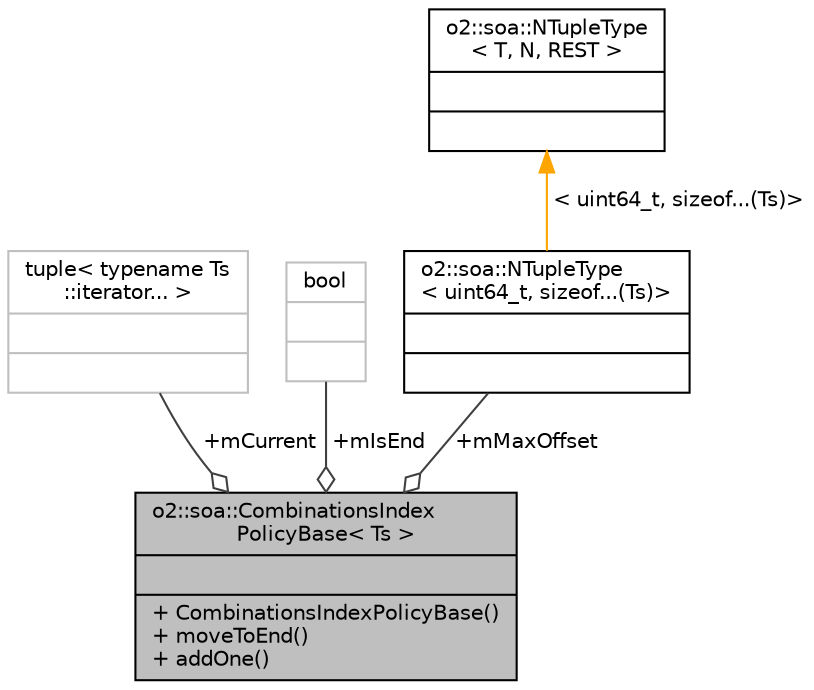 digraph "o2::soa::CombinationsIndexPolicyBase&lt; Ts &gt;"
{
 // INTERACTIVE_SVG=YES
  bgcolor="transparent";
  edge [fontname="Helvetica",fontsize="10",labelfontname="Helvetica",labelfontsize="10"];
  node [fontname="Helvetica",fontsize="10",shape=record];
  Node16 [label="{o2::soa::CombinationsIndex\lPolicyBase\< Ts \>\n||+ CombinationsIndexPolicyBase()\l+ moveToEnd()\l+ addOne()\l}",height=0.2,width=0.4,color="black", fillcolor="grey75", style="filled", fontcolor="black"];
  Node17 -> Node16 [color="grey25",fontsize="10",style="solid",label=" +mCurrent" ,arrowhead="odiamond",fontname="Helvetica"];
  Node17 [label="{tuple\< typename Ts\l::iterator... \>\n||}",height=0.2,width=0.4,color="grey75"];
  Node18 -> Node16 [color="grey25",fontsize="10",style="solid",label=" +mIsEnd" ,arrowhead="odiamond",fontname="Helvetica"];
  Node18 [label="{bool\n||}",height=0.2,width=0.4,color="grey75"];
  Node19 -> Node16 [color="grey25",fontsize="10",style="solid",label=" +mMaxOffset" ,arrowhead="odiamond",fontname="Helvetica"];
  Node19 [label="{o2::soa::NTupleType\l\< uint64_t, sizeof...(Ts)\>\n||}",height=0.2,width=0.4,color="black",URL="$dd/da8/structo2_1_1soa_1_1NTupleType.html"];
  Node20 -> Node19 [dir="back",color="orange",fontsize="10",style="solid",label=" \< uint64_t, sizeof...(Ts)\>" ,fontname="Helvetica"];
  Node20 [label="{o2::soa::NTupleType\l\< T, N, REST \>\n||}",height=0.2,width=0.4,color="black",URL="$dd/da8/structo2_1_1soa_1_1NTupleType.html"];
}
